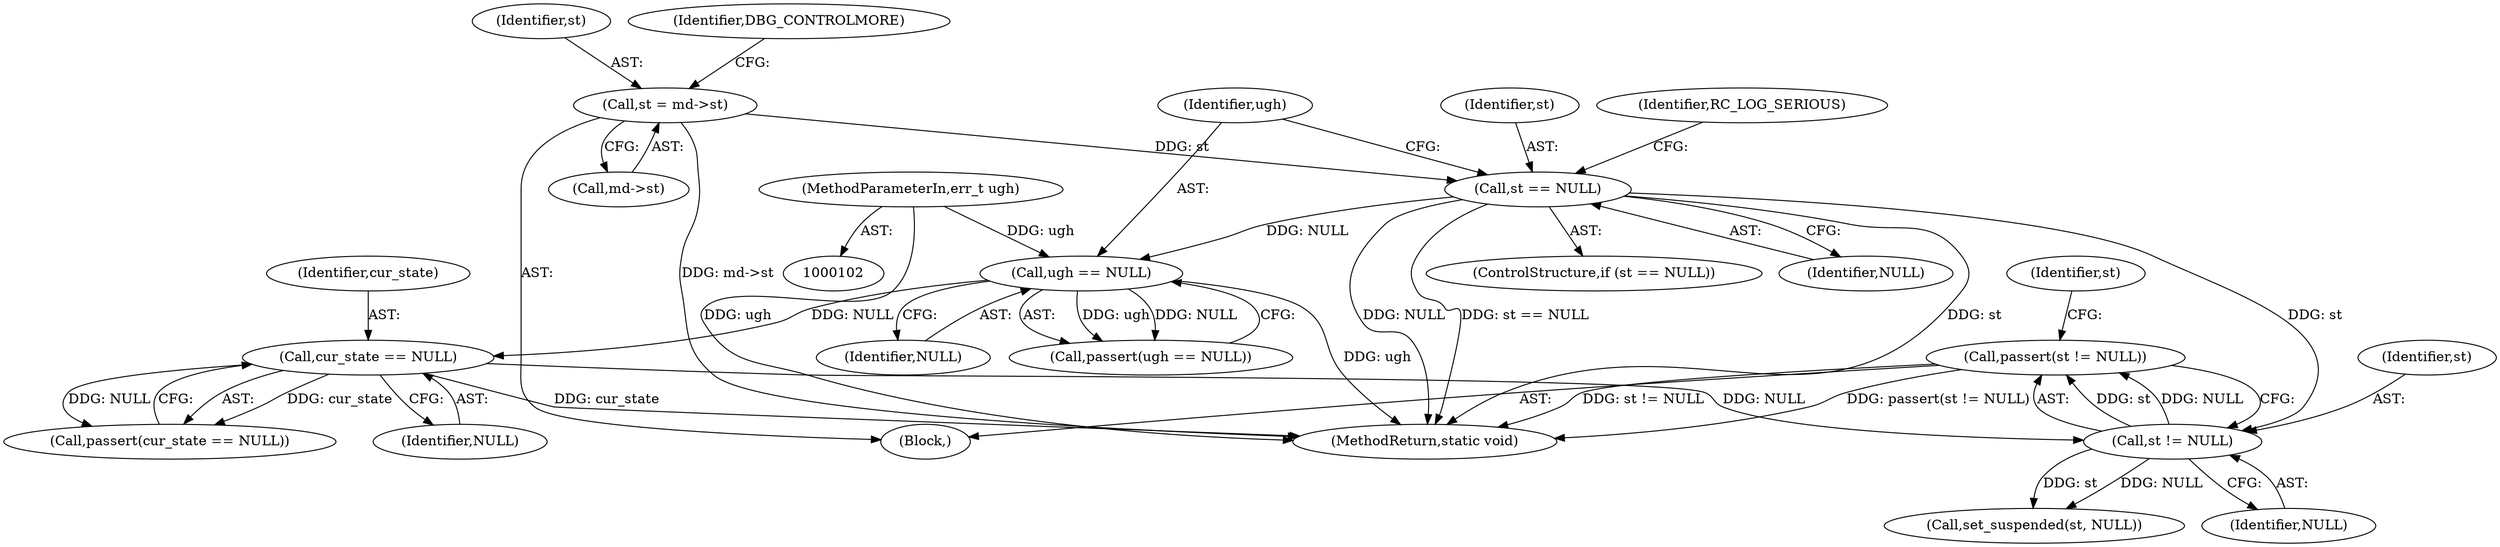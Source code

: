 digraph "0_libreswan_2899351224fe2940aec37d7656e1e392c0fe07f0_2@API" {
"1000155" [label="(Call,passert(st != NULL))"];
"1000156" [label="(Call,st != NULL)"];
"1000130" [label="(Call,st == NULL)"];
"1000119" [label="(Call,st = md->st)"];
"1000152" [label="(Call,cur_state == NULL)"];
"1000148" [label="(Call,ugh == NULL)"];
"1000105" [label="(MethodParameterIn,err_t ugh)"];
"1000131" [label="(Identifier,st)"];
"1000167" [label="(Call,set_suspended(st, NULL))"];
"1000151" [label="(Call,passert(cur_state == NULL))"];
"1000155" [label="(Call,passert(st != NULL))"];
"1000120" [label="(Identifier,st)"];
"1000153" [label="(Identifier,cur_state)"];
"1000150" [label="(Identifier,NULL)"];
"1000152" [label="(Call,cur_state == NULL)"];
"1000156" [label="(Call,st != NULL)"];
"1000106" [label="(Block,)"];
"1000130" [label="(Call,st == NULL)"];
"1000162" [label="(Identifier,st)"];
"1000121" [label="(Call,md->st)"];
"1000132" [label="(Identifier,NULL)"];
"1000126" [label="(Identifier,DBG_CONTROLMORE)"];
"1000135" [label="(Identifier,RC_LOG_SERIOUS)"];
"1000158" [label="(Identifier,NULL)"];
"1000154" [label="(Identifier,NULL)"];
"1000157" [label="(Identifier,st)"];
"1000105" [label="(MethodParameterIn,err_t ugh)"];
"1000147" [label="(Call,passert(ugh == NULL))"];
"1000149" [label="(Identifier,ugh)"];
"1000119" [label="(Call,st = md->st)"];
"1000205" [label="(MethodReturn,static void)"];
"1000148" [label="(Call,ugh == NULL)"];
"1000129" [label="(ControlStructure,if (st == NULL))"];
"1000155" -> "1000106"  [label="AST: "];
"1000155" -> "1000156"  [label="CFG: "];
"1000156" -> "1000155"  [label="AST: "];
"1000162" -> "1000155"  [label="CFG: "];
"1000155" -> "1000205"  [label="DDG: st != NULL"];
"1000155" -> "1000205"  [label="DDG: passert(st != NULL)"];
"1000156" -> "1000155"  [label="DDG: st"];
"1000156" -> "1000155"  [label="DDG: NULL"];
"1000156" -> "1000158"  [label="CFG: "];
"1000157" -> "1000156"  [label="AST: "];
"1000158" -> "1000156"  [label="AST: "];
"1000130" -> "1000156"  [label="DDG: st"];
"1000152" -> "1000156"  [label="DDG: NULL"];
"1000156" -> "1000167"  [label="DDG: st"];
"1000156" -> "1000167"  [label="DDG: NULL"];
"1000130" -> "1000129"  [label="AST: "];
"1000130" -> "1000132"  [label="CFG: "];
"1000131" -> "1000130"  [label="AST: "];
"1000132" -> "1000130"  [label="AST: "];
"1000135" -> "1000130"  [label="CFG: "];
"1000149" -> "1000130"  [label="CFG: "];
"1000130" -> "1000205"  [label="DDG: NULL"];
"1000130" -> "1000205"  [label="DDG: st == NULL"];
"1000130" -> "1000205"  [label="DDG: st"];
"1000119" -> "1000130"  [label="DDG: st"];
"1000130" -> "1000148"  [label="DDG: NULL"];
"1000119" -> "1000106"  [label="AST: "];
"1000119" -> "1000121"  [label="CFG: "];
"1000120" -> "1000119"  [label="AST: "];
"1000121" -> "1000119"  [label="AST: "];
"1000126" -> "1000119"  [label="CFG: "];
"1000119" -> "1000205"  [label="DDG: md->st"];
"1000152" -> "1000151"  [label="AST: "];
"1000152" -> "1000154"  [label="CFG: "];
"1000153" -> "1000152"  [label="AST: "];
"1000154" -> "1000152"  [label="AST: "];
"1000151" -> "1000152"  [label="CFG: "];
"1000152" -> "1000205"  [label="DDG: cur_state"];
"1000152" -> "1000151"  [label="DDG: cur_state"];
"1000152" -> "1000151"  [label="DDG: NULL"];
"1000148" -> "1000152"  [label="DDG: NULL"];
"1000148" -> "1000147"  [label="AST: "];
"1000148" -> "1000150"  [label="CFG: "];
"1000149" -> "1000148"  [label="AST: "];
"1000150" -> "1000148"  [label="AST: "];
"1000147" -> "1000148"  [label="CFG: "];
"1000148" -> "1000205"  [label="DDG: ugh"];
"1000148" -> "1000147"  [label="DDG: ugh"];
"1000148" -> "1000147"  [label="DDG: NULL"];
"1000105" -> "1000148"  [label="DDG: ugh"];
"1000105" -> "1000102"  [label="AST: "];
"1000105" -> "1000205"  [label="DDG: ugh"];
}
